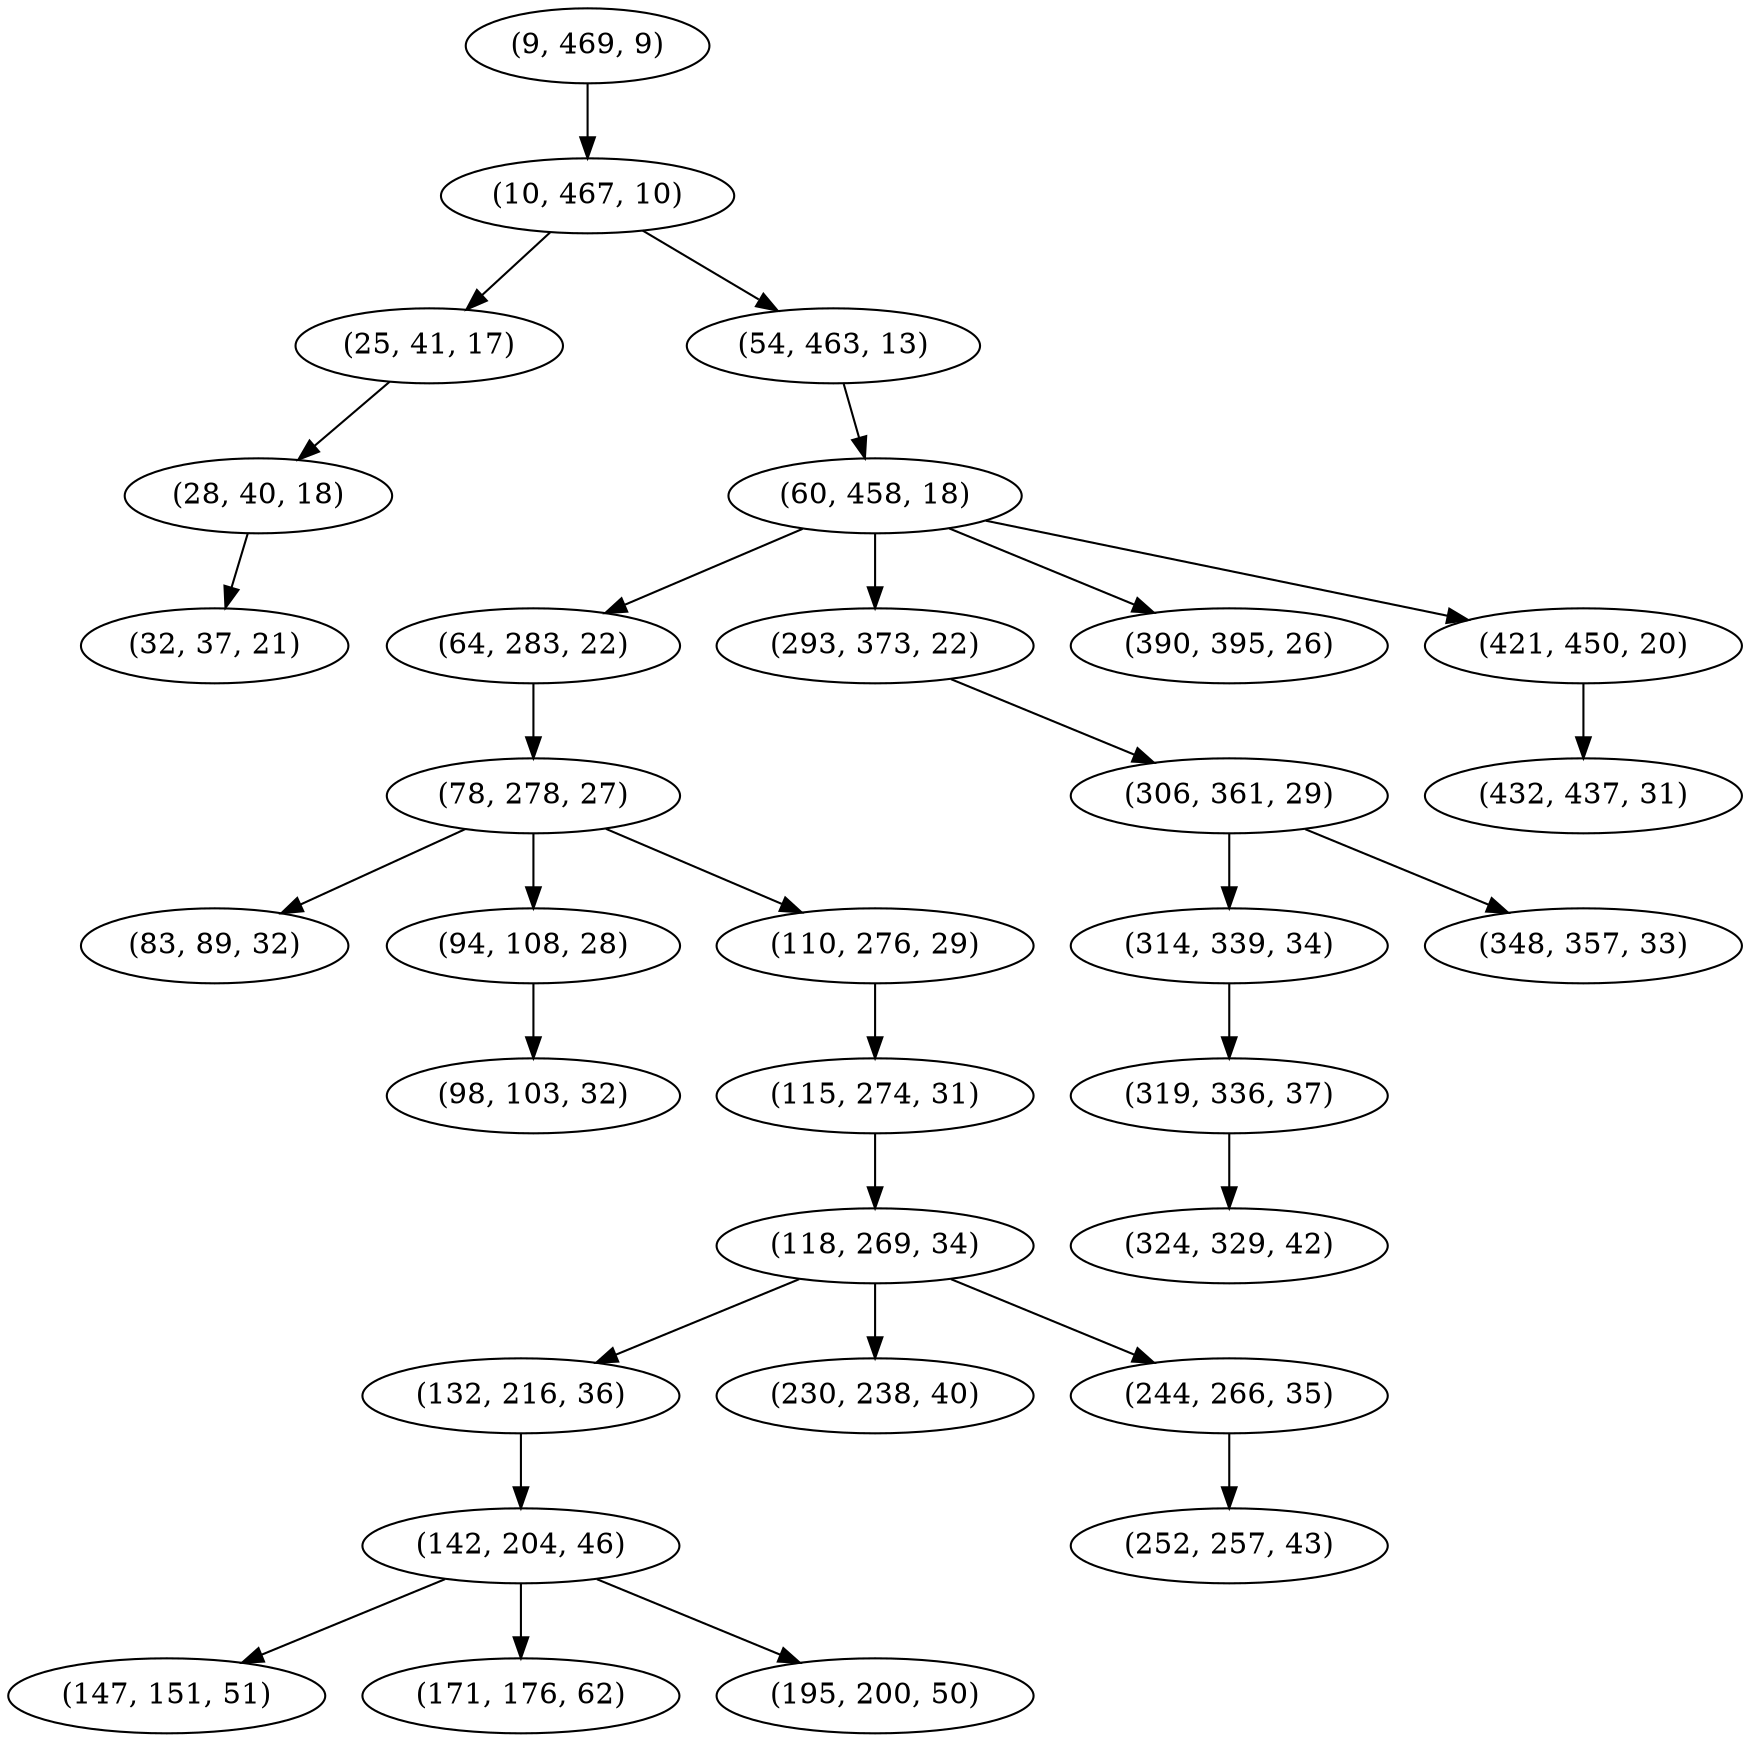 digraph tree {
    "(9, 469, 9)";
    "(10, 467, 10)";
    "(25, 41, 17)";
    "(28, 40, 18)";
    "(32, 37, 21)";
    "(54, 463, 13)";
    "(60, 458, 18)";
    "(64, 283, 22)";
    "(78, 278, 27)";
    "(83, 89, 32)";
    "(94, 108, 28)";
    "(98, 103, 32)";
    "(110, 276, 29)";
    "(115, 274, 31)";
    "(118, 269, 34)";
    "(132, 216, 36)";
    "(142, 204, 46)";
    "(147, 151, 51)";
    "(171, 176, 62)";
    "(195, 200, 50)";
    "(230, 238, 40)";
    "(244, 266, 35)";
    "(252, 257, 43)";
    "(293, 373, 22)";
    "(306, 361, 29)";
    "(314, 339, 34)";
    "(319, 336, 37)";
    "(324, 329, 42)";
    "(348, 357, 33)";
    "(390, 395, 26)";
    "(421, 450, 20)";
    "(432, 437, 31)";
    "(9, 469, 9)" -> "(10, 467, 10)";
    "(10, 467, 10)" -> "(25, 41, 17)";
    "(10, 467, 10)" -> "(54, 463, 13)";
    "(25, 41, 17)" -> "(28, 40, 18)";
    "(28, 40, 18)" -> "(32, 37, 21)";
    "(54, 463, 13)" -> "(60, 458, 18)";
    "(60, 458, 18)" -> "(64, 283, 22)";
    "(60, 458, 18)" -> "(293, 373, 22)";
    "(60, 458, 18)" -> "(390, 395, 26)";
    "(60, 458, 18)" -> "(421, 450, 20)";
    "(64, 283, 22)" -> "(78, 278, 27)";
    "(78, 278, 27)" -> "(83, 89, 32)";
    "(78, 278, 27)" -> "(94, 108, 28)";
    "(78, 278, 27)" -> "(110, 276, 29)";
    "(94, 108, 28)" -> "(98, 103, 32)";
    "(110, 276, 29)" -> "(115, 274, 31)";
    "(115, 274, 31)" -> "(118, 269, 34)";
    "(118, 269, 34)" -> "(132, 216, 36)";
    "(118, 269, 34)" -> "(230, 238, 40)";
    "(118, 269, 34)" -> "(244, 266, 35)";
    "(132, 216, 36)" -> "(142, 204, 46)";
    "(142, 204, 46)" -> "(147, 151, 51)";
    "(142, 204, 46)" -> "(171, 176, 62)";
    "(142, 204, 46)" -> "(195, 200, 50)";
    "(244, 266, 35)" -> "(252, 257, 43)";
    "(293, 373, 22)" -> "(306, 361, 29)";
    "(306, 361, 29)" -> "(314, 339, 34)";
    "(306, 361, 29)" -> "(348, 357, 33)";
    "(314, 339, 34)" -> "(319, 336, 37)";
    "(319, 336, 37)" -> "(324, 329, 42)";
    "(421, 450, 20)" -> "(432, 437, 31)";
}
